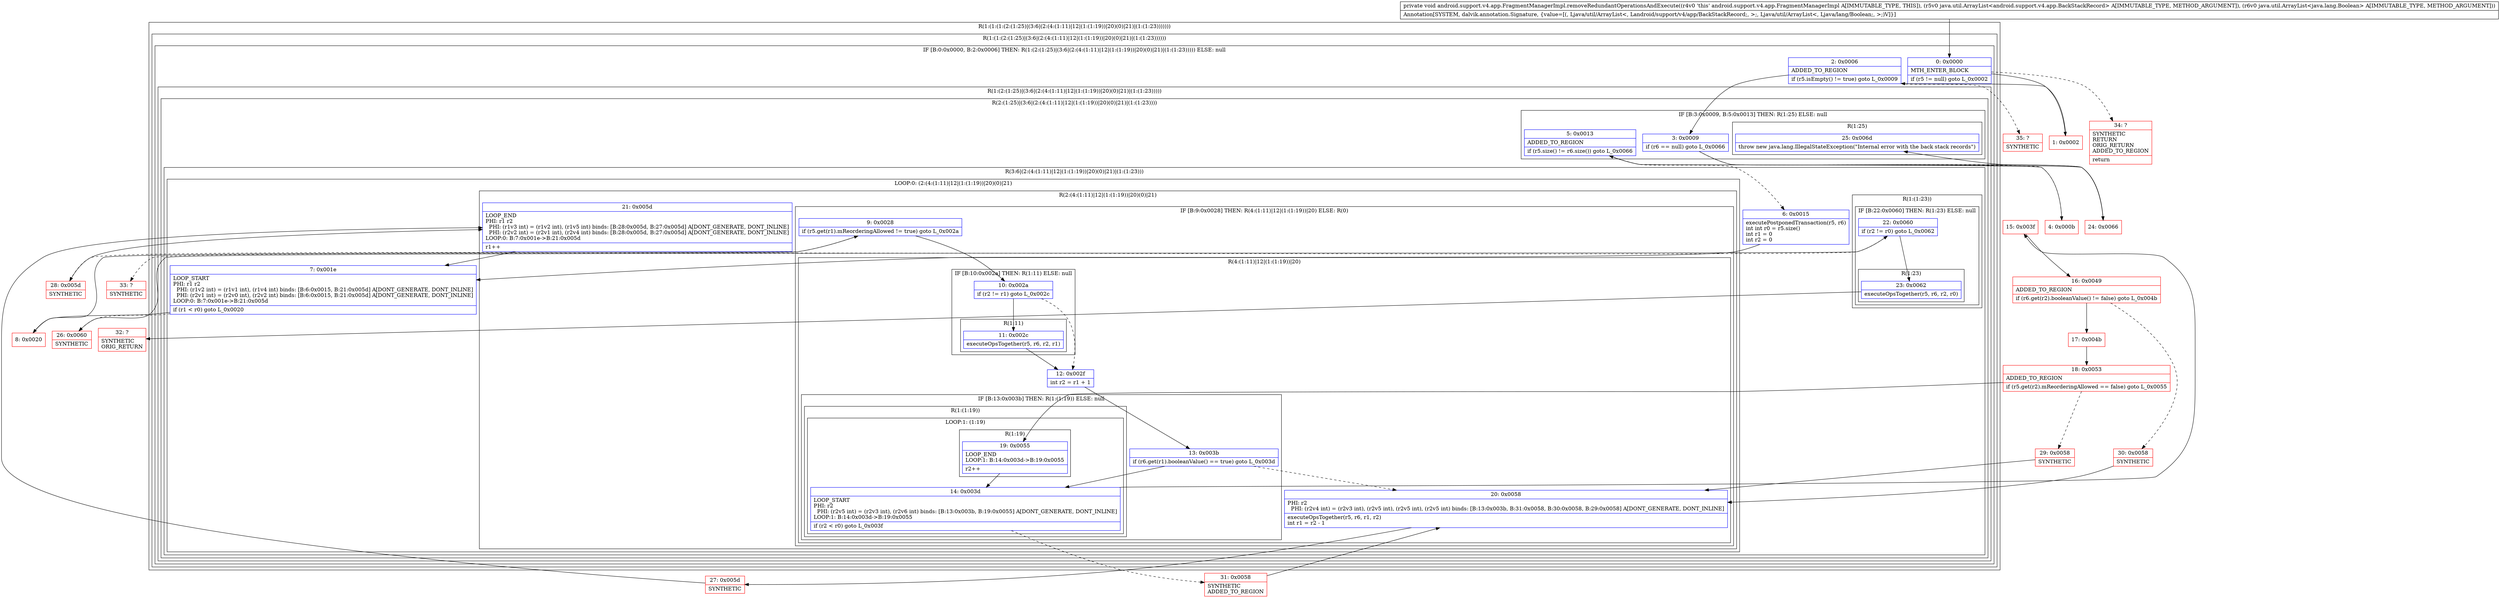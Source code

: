 digraph "CFG forandroid.support.v4.app.FragmentManagerImpl.removeRedundantOperationsAndExecute(Ljava\/util\/ArrayList;Ljava\/util\/ArrayList;)V" {
subgraph cluster_Region_1386417159 {
label = "R(1:(1:(1:(2:(1:25)|(3:6|(2:(4:(1:11)|12|(1:(1:19))|20)(0)|21)|(1:(1:23)))))))";
node [shape=record,color=blue];
subgraph cluster_Region_1533579555 {
label = "R(1:(1:(2:(1:25)|(3:6|(2:(4:(1:11)|12|(1:(1:19))|20)(0)|21)|(1:(1:23))))))";
node [shape=record,color=blue];
subgraph cluster_IfRegion_460989537 {
label = "IF [B:0:0x0000, B:2:0x0006] THEN: R(1:(2:(1:25)|(3:6|(2:(4:(1:11)|12|(1:(1:19))|20)(0)|21)|(1:(1:23))))) ELSE: null";
node [shape=record,color=blue];
Node_0 [shape=record,label="{0\:\ 0x0000|MTH_ENTER_BLOCK\l|if (r5 != null) goto L_0x0002\l}"];
Node_2 [shape=record,label="{2\:\ 0x0006|ADDED_TO_REGION\l|if (r5.isEmpty() != true) goto L_0x0009\l}"];
subgraph cluster_Region_498079798 {
label = "R(1:(2:(1:25)|(3:6|(2:(4:(1:11)|12|(1:(1:19))|20)(0)|21)|(1:(1:23)))))";
node [shape=record,color=blue];
subgraph cluster_Region_1463418035 {
label = "R(2:(1:25)|(3:6|(2:(4:(1:11)|12|(1:(1:19))|20)(0)|21)|(1:(1:23))))";
node [shape=record,color=blue];
subgraph cluster_IfRegion_1221037822 {
label = "IF [B:3:0x0009, B:5:0x0013] THEN: R(1:25) ELSE: null";
node [shape=record,color=blue];
Node_3 [shape=record,label="{3\:\ 0x0009|if (r6 == null) goto L_0x0066\l}"];
Node_5 [shape=record,label="{5\:\ 0x0013|ADDED_TO_REGION\l|if (r5.size() != r6.size()) goto L_0x0066\l}"];
subgraph cluster_Region_47506091 {
label = "R(1:25)";
node [shape=record,color=blue];
Node_25 [shape=record,label="{25\:\ 0x006d|throw new java.lang.IllegalStateException(\"Internal error with the back stack records\")\l}"];
}
}
subgraph cluster_Region_867302031 {
label = "R(3:6|(2:(4:(1:11)|12|(1:(1:19))|20)(0)|21)|(1:(1:23)))";
node [shape=record,color=blue];
Node_6 [shape=record,label="{6\:\ 0x0015|executePostponedTransaction(r5, r6)\lint int r0 = r5.size()\lint r1 = 0\lint r2 = 0\l}"];
subgraph cluster_LoopRegion_1676094226 {
label = "LOOP:0: (2:(4:(1:11)|12|(1:(1:19))|20)(0)|21)";
node [shape=record,color=blue];
Node_7 [shape=record,label="{7\:\ 0x001e|LOOP_START\lPHI: r1 r2 \l  PHI: (r1v2 int) = (r1v1 int), (r1v4 int) binds: [B:6:0x0015, B:21:0x005d] A[DONT_GENERATE, DONT_INLINE]\l  PHI: (r2v1 int) = (r2v0 int), (r2v2 int) binds: [B:6:0x0015, B:21:0x005d] A[DONT_GENERATE, DONT_INLINE]\lLOOP:0: B:7:0x001e\-\>B:21:0x005d\l|if (r1 \< r0) goto L_0x0020\l}"];
subgraph cluster_Region_1833864376 {
label = "R(2:(4:(1:11)|12|(1:(1:19))|20)(0)|21)";
node [shape=record,color=blue];
subgraph cluster_IfRegion_961294321 {
label = "IF [B:9:0x0028] THEN: R(4:(1:11)|12|(1:(1:19))|20) ELSE: R(0)";
node [shape=record,color=blue];
Node_9 [shape=record,label="{9\:\ 0x0028|if (r5.get(r1).mReorderingAllowed != true) goto L_0x002a\l}"];
subgraph cluster_Region_568511754 {
label = "R(4:(1:11)|12|(1:(1:19))|20)";
node [shape=record,color=blue];
subgraph cluster_IfRegion_1392200338 {
label = "IF [B:10:0x002a] THEN: R(1:11) ELSE: null";
node [shape=record,color=blue];
Node_10 [shape=record,label="{10\:\ 0x002a|if (r2 != r1) goto L_0x002c\l}"];
subgraph cluster_Region_1271478073 {
label = "R(1:11)";
node [shape=record,color=blue];
Node_11 [shape=record,label="{11\:\ 0x002c|executeOpsTogether(r5, r6, r2, r1)\l}"];
}
}
Node_12 [shape=record,label="{12\:\ 0x002f|int r2 = r1 + 1\l}"];
subgraph cluster_IfRegion_2096380375 {
label = "IF [B:13:0x003b] THEN: R(1:(1:19)) ELSE: null";
node [shape=record,color=blue];
Node_13 [shape=record,label="{13\:\ 0x003b|if (r6.get(r1).booleanValue() == true) goto L_0x003d\l}"];
subgraph cluster_Region_532163439 {
label = "R(1:(1:19))";
node [shape=record,color=blue];
subgraph cluster_LoopRegion_1086428215 {
label = "LOOP:1: (1:19)";
node [shape=record,color=blue];
Node_14 [shape=record,label="{14\:\ 0x003d|LOOP_START\lPHI: r2 \l  PHI: (r2v5 int) = (r2v3 int), (r2v6 int) binds: [B:13:0x003b, B:19:0x0055] A[DONT_GENERATE, DONT_INLINE]\lLOOP:1: B:14:0x003d\-\>B:19:0x0055\l|if (r2 \< r0) goto L_0x003f\l}"];
subgraph cluster_Region_606052895 {
label = "R(1:19)";
node [shape=record,color=blue];
Node_19 [shape=record,label="{19\:\ 0x0055|LOOP_END\lLOOP:1: B:14:0x003d\-\>B:19:0x0055\l|r2++\l}"];
}
}
}
}
Node_20 [shape=record,label="{20\:\ 0x0058|PHI: r2 \l  PHI: (r2v4 int) = (r2v3 int), (r2v5 int), (r2v5 int), (r2v5 int) binds: [B:13:0x003b, B:31:0x0058, B:30:0x0058, B:29:0x0058] A[DONT_GENERATE, DONT_INLINE]\l|executeOpsTogether(r5, r6, r1, r2)\lint r1 = r2 \- 1\l}"];
}
subgraph cluster_Region_125599823 {
label = "R(0)";
node [shape=record,color=blue];
}
}
Node_21 [shape=record,label="{21\:\ 0x005d|LOOP_END\lPHI: r1 r2 \l  PHI: (r1v3 int) = (r1v2 int), (r1v5 int) binds: [B:28:0x005d, B:27:0x005d] A[DONT_GENERATE, DONT_INLINE]\l  PHI: (r2v2 int) = (r2v1 int), (r2v4 int) binds: [B:28:0x005d, B:27:0x005d] A[DONT_GENERATE, DONT_INLINE]\lLOOP:0: B:7:0x001e\-\>B:21:0x005d\l|r1++\l}"];
}
}
subgraph cluster_Region_1933073952 {
label = "R(1:(1:23))";
node [shape=record,color=blue];
subgraph cluster_IfRegion_192051335 {
label = "IF [B:22:0x0060] THEN: R(1:23) ELSE: null";
node [shape=record,color=blue];
Node_22 [shape=record,label="{22\:\ 0x0060|if (r2 != r0) goto L_0x0062\l}"];
subgraph cluster_Region_933990116 {
label = "R(1:23)";
node [shape=record,color=blue];
Node_23 [shape=record,label="{23\:\ 0x0062|executeOpsTogether(r5, r6, r2, r0)\l}"];
}
}
}
}
}
}
}
}
}
Node_1 [shape=record,color=red,label="{1\:\ 0x0002}"];
Node_4 [shape=record,color=red,label="{4\:\ 0x000b}"];
Node_8 [shape=record,color=red,label="{8\:\ 0x0020}"];
Node_15 [shape=record,color=red,label="{15\:\ 0x003f}"];
Node_16 [shape=record,color=red,label="{16\:\ 0x0049|ADDED_TO_REGION\l|if (r6.get(r2).booleanValue() != false) goto L_0x004b\l}"];
Node_17 [shape=record,color=red,label="{17\:\ 0x004b}"];
Node_18 [shape=record,color=red,label="{18\:\ 0x0053|ADDED_TO_REGION\l|if (r5.get(r2).mReorderingAllowed == false) goto L_0x0055\l}"];
Node_24 [shape=record,color=red,label="{24\:\ 0x0066}"];
Node_26 [shape=record,color=red,label="{26\:\ 0x0060|SYNTHETIC\l}"];
Node_27 [shape=record,color=red,label="{27\:\ 0x005d|SYNTHETIC\l}"];
Node_28 [shape=record,color=red,label="{28\:\ 0x005d|SYNTHETIC\l}"];
Node_29 [shape=record,color=red,label="{29\:\ 0x0058|SYNTHETIC\l}"];
Node_30 [shape=record,color=red,label="{30\:\ 0x0058|SYNTHETIC\l}"];
Node_31 [shape=record,color=red,label="{31\:\ 0x0058|SYNTHETIC\lADDED_TO_REGION\l}"];
Node_32 [shape=record,color=red,label="{32\:\ ?|SYNTHETIC\lORIG_RETURN\l}"];
Node_33 [shape=record,color=red,label="{33\:\ ?|SYNTHETIC\l}"];
Node_34 [shape=record,color=red,label="{34\:\ ?|SYNTHETIC\lRETURN\lORIG_RETURN\lADDED_TO_REGION\l|return\l}"];
Node_35 [shape=record,color=red,label="{35\:\ ?|SYNTHETIC\l}"];
MethodNode[shape=record,label="{private void android.support.v4.app.FragmentManagerImpl.removeRedundantOperationsAndExecute((r4v0 'this' android.support.v4.app.FragmentManagerImpl A[IMMUTABLE_TYPE, THIS]), (r5v0 java.util.ArrayList\<android.support.v4.app.BackStackRecord\> A[IMMUTABLE_TYPE, METHOD_ARGUMENT]), (r6v0 java.util.ArrayList\<java.lang.Boolean\> A[IMMUTABLE_TYPE, METHOD_ARGUMENT]))  | Annotation[SYSTEM, dalvik.annotation.Signature, \{value=[(, Ljava\/util\/ArrayList\<, Landroid\/support\/v4\/app\/BackStackRecord;, \>;, Ljava\/util\/ArrayList\<, Ljava\/lang\/Boolean;, \>;)V]\}]\l}"];
MethodNode -> Node_0;
Node_0 -> Node_1;
Node_0 -> Node_34[style=dashed];
Node_2 -> Node_3;
Node_2 -> Node_35[style=dashed];
Node_3 -> Node_4[style=dashed];
Node_3 -> Node_24;
Node_5 -> Node_6[style=dashed];
Node_5 -> Node_24;
Node_6 -> Node_7;
Node_7 -> Node_8;
Node_7 -> Node_26[style=dashed];
Node_9 -> Node_10;
Node_9 -> Node_28[style=dashed];
Node_10 -> Node_11;
Node_10 -> Node_12[style=dashed];
Node_11 -> Node_12;
Node_12 -> Node_13;
Node_13 -> Node_14;
Node_13 -> Node_20[style=dashed];
Node_14 -> Node_15;
Node_14 -> Node_31[style=dashed];
Node_19 -> Node_14;
Node_20 -> Node_27;
Node_21 -> Node_7;
Node_22 -> Node_23;
Node_22 -> Node_33[style=dashed];
Node_23 -> Node_32;
Node_1 -> Node_2;
Node_4 -> Node_5;
Node_8 -> Node_9;
Node_15 -> Node_16;
Node_16 -> Node_17;
Node_16 -> Node_30[style=dashed];
Node_17 -> Node_18;
Node_18 -> Node_19;
Node_18 -> Node_29[style=dashed];
Node_24 -> Node_25;
Node_26 -> Node_22;
Node_27 -> Node_21;
Node_28 -> Node_21;
Node_29 -> Node_20;
Node_30 -> Node_20;
Node_31 -> Node_20;
}

